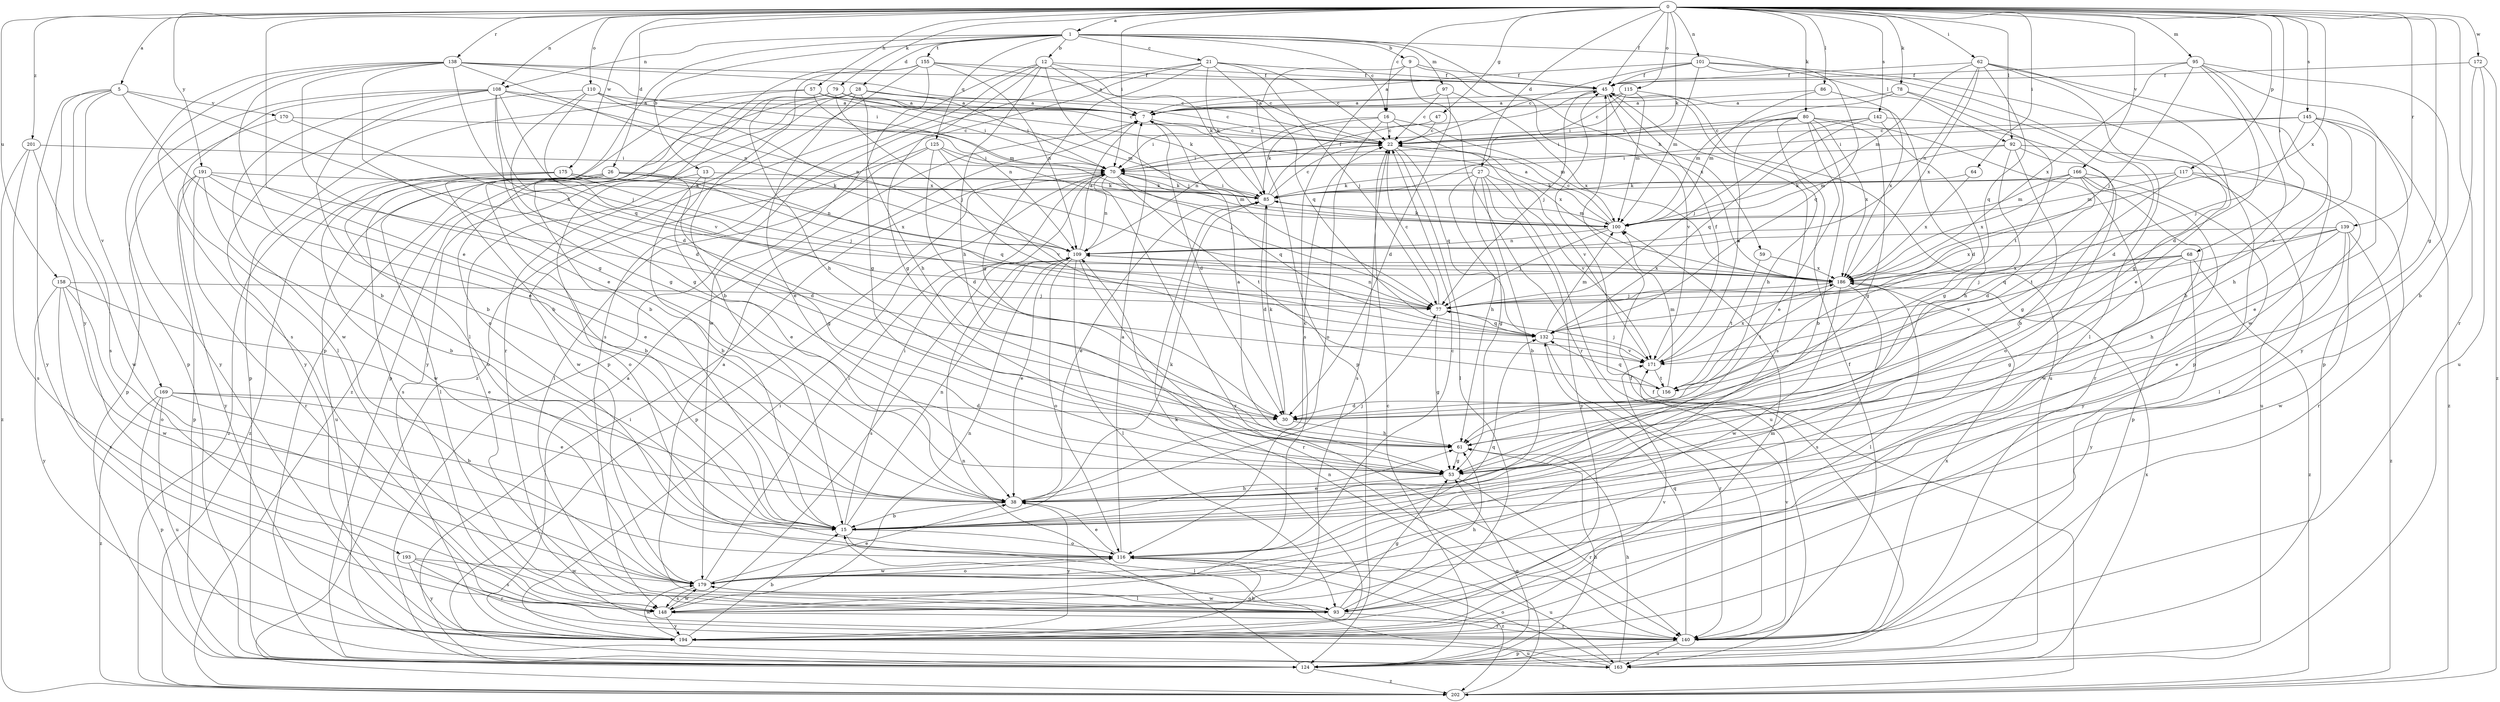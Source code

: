 strict digraph  {
0;
1;
5;
7;
9;
12;
13;
15;
16;
21;
22;
26;
27;
28;
30;
38;
45;
47;
53;
57;
59;
61;
62;
64;
68;
70;
77;
78;
79;
80;
85;
86;
92;
93;
95;
97;
100;
101;
108;
109;
110;
115;
116;
117;
124;
125;
132;
138;
139;
140;
142;
145;
148;
155;
156;
158;
163;
166;
169;
170;
171;
172;
175;
179;
186;
191;
193;
194;
201;
202;
0 -> 1  [label=a];
0 -> 5  [label=a];
0 -> 16  [label=c];
0 -> 26  [label=d];
0 -> 27  [label=d];
0 -> 38  [label=e];
0 -> 45  [label=f];
0 -> 47  [label=g];
0 -> 53  [label=g];
0 -> 57  [label=h];
0 -> 62  [label=i];
0 -> 64  [label=i];
0 -> 68  [label=i];
0 -> 70  [label=i];
0 -> 78  [label=k];
0 -> 79  [label=k];
0 -> 80  [label=k];
0 -> 85  [label=k];
0 -> 86  [label=l];
0 -> 92  [label=l];
0 -> 95  [label=m];
0 -> 101  [label=n];
0 -> 108  [label=n];
0 -> 110  [label=o];
0 -> 115  [label=o];
0 -> 117  [label=p];
0 -> 138  [label=r];
0 -> 139  [label=r];
0 -> 140  [label=r];
0 -> 142  [label=s];
0 -> 145  [label=s];
0 -> 158  [label=u];
0 -> 166  [label=v];
0 -> 172  [label=w];
0 -> 175  [label=w];
0 -> 186  [label=x];
0 -> 191  [label=y];
0 -> 201  [label=z];
1 -> 9  [label=b];
1 -> 12  [label=b];
1 -> 13  [label=b];
1 -> 16  [label=c];
1 -> 21  [label=c];
1 -> 28  [label=d];
1 -> 59  [label=h];
1 -> 92  [label=l];
1 -> 97  [label=m];
1 -> 108  [label=n];
1 -> 124  [label=p];
1 -> 125  [label=q];
1 -> 155  [label=t];
5 -> 30  [label=d];
5 -> 38  [label=e];
5 -> 148  [label=s];
5 -> 169  [label=v];
5 -> 170  [label=v];
5 -> 193  [label=y];
5 -> 194  [label=y];
7 -> 22  [label=c];
7 -> 30  [label=d];
9 -> 45  [label=f];
9 -> 124  [label=p];
9 -> 140  [label=r];
9 -> 148  [label=s];
9 -> 186  [label=x];
12 -> 7  [label=a];
12 -> 45  [label=f];
12 -> 53  [label=g];
12 -> 61  [label=h];
12 -> 77  [label=j];
12 -> 85  [label=k];
12 -> 148  [label=s];
12 -> 202  [label=z];
13 -> 15  [label=b];
13 -> 38  [label=e];
13 -> 85  [label=k];
13 -> 116  [label=o];
15 -> 61  [label=h];
15 -> 70  [label=i];
15 -> 85  [label=k];
15 -> 93  [label=l];
15 -> 109  [label=n];
15 -> 116  [label=o];
16 -> 22  [label=c];
16 -> 85  [label=k];
16 -> 100  [label=m];
16 -> 109  [label=n];
16 -> 116  [label=o];
16 -> 186  [label=x];
21 -> 22  [label=c];
21 -> 45  [label=f];
21 -> 53  [label=g];
21 -> 77  [label=j];
21 -> 85  [label=k];
21 -> 124  [label=p];
21 -> 132  [label=q];
21 -> 179  [label=w];
22 -> 70  [label=i];
22 -> 93  [label=l];
22 -> 132  [label=q];
22 -> 148  [label=s];
22 -> 171  [label=v];
26 -> 15  [label=b];
26 -> 53  [label=g];
26 -> 85  [label=k];
26 -> 93  [label=l];
26 -> 132  [label=q];
26 -> 148  [label=s];
26 -> 163  [label=u];
26 -> 186  [label=x];
26 -> 202  [label=z];
27 -> 15  [label=b];
27 -> 53  [label=g];
27 -> 61  [label=h];
27 -> 85  [label=k];
27 -> 163  [label=u];
27 -> 171  [label=v];
27 -> 194  [label=y];
28 -> 7  [label=a];
28 -> 22  [label=c];
28 -> 38  [label=e];
28 -> 61  [label=h];
28 -> 70  [label=i];
28 -> 124  [label=p];
28 -> 194  [label=y];
28 -> 202  [label=z];
30 -> 61  [label=h];
30 -> 85  [label=k];
38 -> 15  [label=b];
38 -> 22  [label=c];
38 -> 77  [label=j];
38 -> 194  [label=y];
45 -> 7  [label=a];
45 -> 77  [label=j];
45 -> 148  [label=s];
45 -> 163  [label=u];
45 -> 171  [label=v];
47 -> 22  [label=c];
47 -> 70  [label=i];
53 -> 38  [label=e];
53 -> 140  [label=r];
57 -> 7  [label=a];
57 -> 15  [label=b];
57 -> 70  [label=i];
57 -> 85  [label=k];
57 -> 100  [label=m];
57 -> 124  [label=p];
59 -> 156  [label=t];
59 -> 186  [label=x];
61 -> 7  [label=a];
61 -> 53  [label=g];
62 -> 38  [label=e];
62 -> 45  [label=f];
62 -> 53  [label=g];
62 -> 100  [label=m];
62 -> 109  [label=n];
62 -> 132  [label=q];
62 -> 179  [label=w];
62 -> 186  [label=x];
64 -> 85  [label=k];
64 -> 186  [label=x];
68 -> 53  [label=g];
68 -> 77  [label=j];
68 -> 171  [label=v];
68 -> 186  [label=x];
68 -> 194  [label=y];
68 -> 202  [label=z];
70 -> 85  [label=k];
70 -> 100  [label=m];
70 -> 109  [label=n];
70 -> 124  [label=p];
70 -> 132  [label=q];
70 -> 140  [label=r];
70 -> 156  [label=t];
77 -> 22  [label=c];
77 -> 53  [label=g];
77 -> 109  [label=n];
77 -> 132  [label=q];
78 -> 7  [label=a];
78 -> 30  [label=d];
78 -> 100  [label=m];
78 -> 156  [label=t];
79 -> 7  [label=a];
79 -> 15  [label=b];
79 -> 22  [label=c];
79 -> 61  [label=h];
79 -> 77  [label=j];
79 -> 100  [label=m];
79 -> 116  [label=o];
80 -> 15  [label=b];
80 -> 22  [label=c];
80 -> 38  [label=e];
80 -> 53  [label=g];
80 -> 61  [label=h];
80 -> 70  [label=i];
80 -> 140  [label=r];
80 -> 171  [label=v];
80 -> 186  [label=x];
85 -> 22  [label=c];
85 -> 30  [label=d];
85 -> 38  [label=e];
85 -> 45  [label=f];
85 -> 70  [label=i];
85 -> 100  [label=m];
86 -> 7  [label=a];
86 -> 100  [label=m];
86 -> 186  [label=x];
92 -> 53  [label=g];
92 -> 61  [label=h];
92 -> 70  [label=i];
92 -> 100  [label=m];
92 -> 116  [label=o];
92 -> 163  [label=u];
93 -> 7  [label=a];
93 -> 53  [label=g];
93 -> 61  [label=h];
93 -> 140  [label=r];
93 -> 179  [label=w];
95 -> 15  [label=b];
95 -> 30  [label=d];
95 -> 45  [label=f];
95 -> 77  [label=j];
95 -> 124  [label=p];
95 -> 186  [label=x];
95 -> 194  [label=y];
97 -> 7  [label=a];
97 -> 22  [label=c];
97 -> 30  [label=d];
97 -> 186  [label=x];
100 -> 7  [label=a];
100 -> 22  [label=c];
100 -> 77  [label=j];
100 -> 85  [label=k];
100 -> 109  [label=n];
101 -> 7  [label=a];
101 -> 22  [label=c];
101 -> 45  [label=f];
101 -> 93  [label=l];
101 -> 100  [label=m];
101 -> 124  [label=p];
101 -> 132  [label=q];
108 -> 7  [label=a];
108 -> 15  [label=b];
108 -> 53  [label=g];
108 -> 77  [label=j];
108 -> 93  [label=l];
108 -> 109  [label=n];
108 -> 132  [label=q];
108 -> 179  [label=w];
108 -> 194  [label=y];
109 -> 7  [label=a];
109 -> 38  [label=e];
109 -> 93  [label=l];
109 -> 116  [label=o];
109 -> 140  [label=r];
109 -> 148  [label=s];
109 -> 186  [label=x];
110 -> 7  [label=a];
110 -> 53  [label=g];
110 -> 109  [label=n];
110 -> 171  [label=v];
110 -> 186  [label=x];
110 -> 194  [label=y];
115 -> 7  [label=a];
115 -> 22  [label=c];
115 -> 30  [label=d];
115 -> 70  [label=i];
115 -> 100  [label=m];
116 -> 7  [label=a];
116 -> 22  [label=c];
116 -> 38  [label=e];
116 -> 132  [label=q];
116 -> 163  [label=u];
116 -> 179  [label=w];
116 -> 202  [label=z];
117 -> 85  [label=k];
117 -> 93  [label=l];
117 -> 100  [label=m];
117 -> 140  [label=r];
117 -> 156  [label=t];
124 -> 22  [label=c];
124 -> 45  [label=f];
124 -> 53  [label=g];
124 -> 61  [label=h];
124 -> 70  [label=i];
124 -> 109  [label=n];
124 -> 202  [label=z];
125 -> 30  [label=d];
125 -> 70  [label=i];
125 -> 77  [label=j];
125 -> 93  [label=l];
125 -> 171  [label=v];
125 -> 179  [label=w];
132 -> 100  [label=m];
132 -> 140  [label=r];
132 -> 171  [label=v];
138 -> 15  [label=b];
138 -> 22  [label=c];
138 -> 30  [label=d];
138 -> 38  [label=e];
138 -> 45  [label=f];
138 -> 53  [label=g];
138 -> 70  [label=i];
138 -> 109  [label=n];
138 -> 124  [label=p];
138 -> 148  [label=s];
139 -> 38  [label=e];
139 -> 61  [label=h];
139 -> 109  [label=n];
139 -> 132  [label=q];
139 -> 179  [label=w];
139 -> 186  [label=x];
139 -> 202  [label=z];
140 -> 45  [label=f];
140 -> 124  [label=p];
140 -> 132  [label=q];
140 -> 163  [label=u];
140 -> 171  [label=v];
140 -> 186  [label=x];
142 -> 15  [label=b];
142 -> 22  [label=c];
142 -> 53  [label=g];
142 -> 77  [label=j];
142 -> 132  [label=q];
145 -> 22  [label=c];
145 -> 38  [label=e];
145 -> 61  [label=h];
145 -> 70  [label=i];
145 -> 77  [label=j];
145 -> 171  [label=v];
145 -> 202  [label=z];
148 -> 109  [label=n];
148 -> 140  [label=r];
148 -> 179  [label=w];
148 -> 194  [label=y];
155 -> 15  [label=b];
155 -> 22  [label=c];
155 -> 45  [label=f];
155 -> 53  [label=g];
155 -> 93  [label=l];
155 -> 109  [label=n];
155 -> 140  [label=r];
156 -> 30  [label=d];
156 -> 100  [label=m];
156 -> 132  [label=q];
158 -> 38  [label=e];
158 -> 77  [label=j];
158 -> 116  [label=o];
158 -> 148  [label=s];
158 -> 179  [label=w];
158 -> 194  [label=y];
163 -> 15  [label=b];
163 -> 61  [label=h];
163 -> 116  [label=o];
163 -> 186  [label=x];
166 -> 30  [label=d];
166 -> 85  [label=k];
166 -> 100  [label=m];
166 -> 124  [label=p];
166 -> 179  [label=w];
166 -> 186  [label=x];
166 -> 194  [label=y];
169 -> 15  [label=b];
169 -> 30  [label=d];
169 -> 38  [label=e];
169 -> 124  [label=p];
169 -> 163  [label=u];
169 -> 202  [label=z];
170 -> 22  [label=c];
170 -> 124  [label=p];
170 -> 186  [label=x];
171 -> 45  [label=f];
171 -> 77  [label=j];
171 -> 156  [label=t];
171 -> 186  [label=x];
172 -> 15  [label=b];
172 -> 45  [label=f];
172 -> 163  [label=u];
172 -> 202  [label=z];
175 -> 77  [label=j];
175 -> 85  [label=k];
175 -> 109  [label=n];
175 -> 116  [label=o];
175 -> 179  [label=w];
175 -> 202  [label=z];
179 -> 38  [label=e];
179 -> 70  [label=i];
179 -> 93  [label=l];
179 -> 116  [label=o];
179 -> 148  [label=s];
186 -> 77  [label=j];
186 -> 93  [label=l];
186 -> 148  [label=s];
186 -> 156  [label=t];
186 -> 179  [label=w];
191 -> 15  [label=b];
191 -> 30  [label=d];
191 -> 38  [label=e];
191 -> 85  [label=k];
191 -> 124  [label=p];
191 -> 140  [label=r];
191 -> 194  [label=y];
193 -> 140  [label=r];
193 -> 148  [label=s];
193 -> 179  [label=w];
193 -> 194  [label=y];
194 -> 7  [label=a];
194 -> 15  [label=b];
194 -> 70  [label=i];
194 -> 85  [label=k];
194 -> 100  [label=m];
194 -> 116  [label=o];
194 -> 163  [label=u];
194 -> 171  [label=v];
194 -> 179  [label=w];
201 -> 70  [label=i];
201 -> 148  [label=s];
201 -> 179  [label=w];
201 -> 202  [label=z];
202 -> 45  [label=f];
202 -> 109  [label=n];
}
